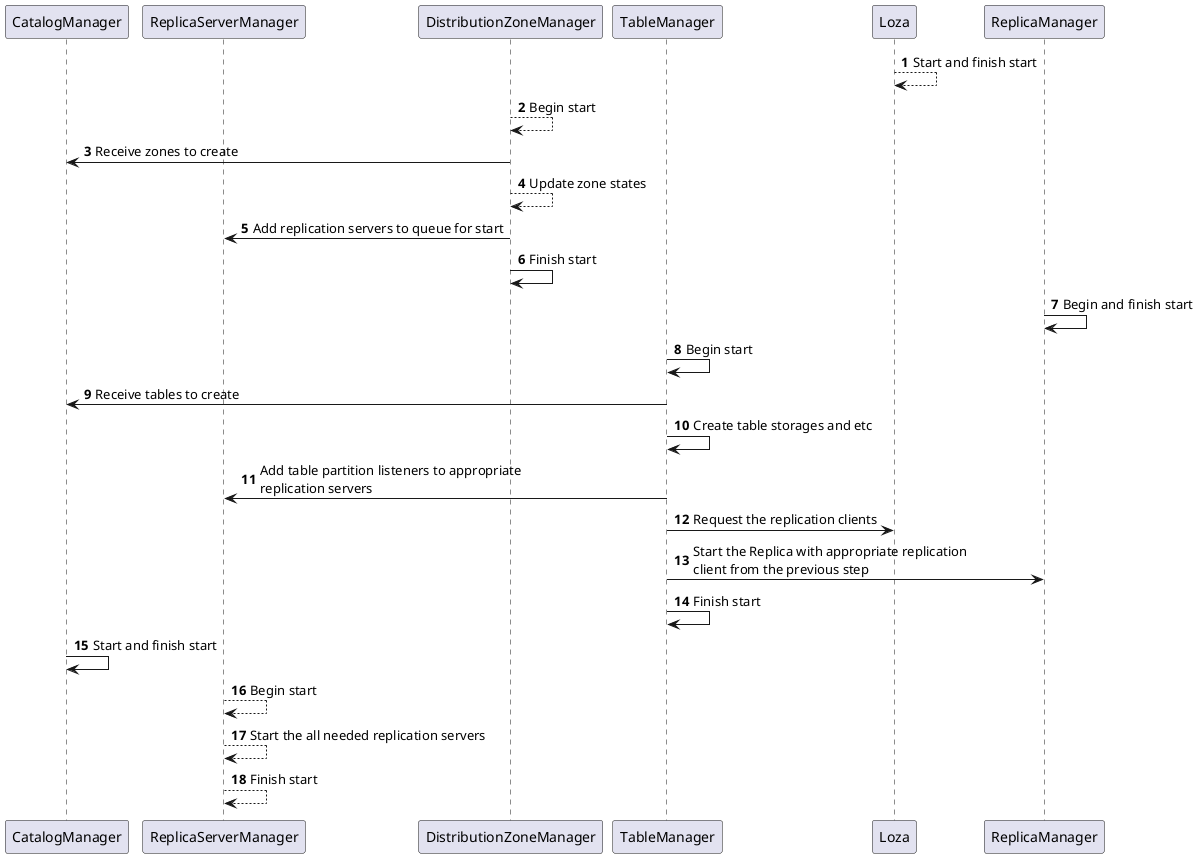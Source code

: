 @startuml
'https://plantuml.com/sequence-diagram
skinparam maxMessageSize 300

autonumber
'Recovery case

participant CatalogManager as C
participant ReplicaServerManager as RS
participant DistributionZoneManager as D
participant TableManager as T
participant Loza as L
participant ReplicaManager as R

'CatalogMgr --> CatalogMgr : Start

L --> L : Start and finish start
D --> D : Begin start
C <- D : Receive zones to create
D --> D : Update zone states
D -> RS : Add replication servers to queue for start
D -> D : Finish start
R -> R : Begin and finish start
'DZM -> ReplicationLayerMgr : Request the replication endpoint start and await for result
'DZM -> ReplicationLayerMgr : Send event about the replication endpoint start and await for result
' KKK we still have the order guarantees on restart for metastore event, is it right?
' KKK SO, here replication layer will start processing of messages and can receive the message for the state machine, which is not registered yet. At this poing we need to await for the "create table" update as we do it for any other schema updates?
T -> T : Begin start
C <- T : Receive tables to create
T -> T : Create table storages and etc
T -> RS : Add table partition listeners to appropriate replication servers
T -> L : Request the replication clients
T -> R : Start the Replica with appropriate replication client from the previous step
T -> T : Finish start
C -> C : Start and finish start
RS --> RS : Begin start
RS --> RS : Start the all needed replication servers
RS --> RS : Finish start


@enduml
